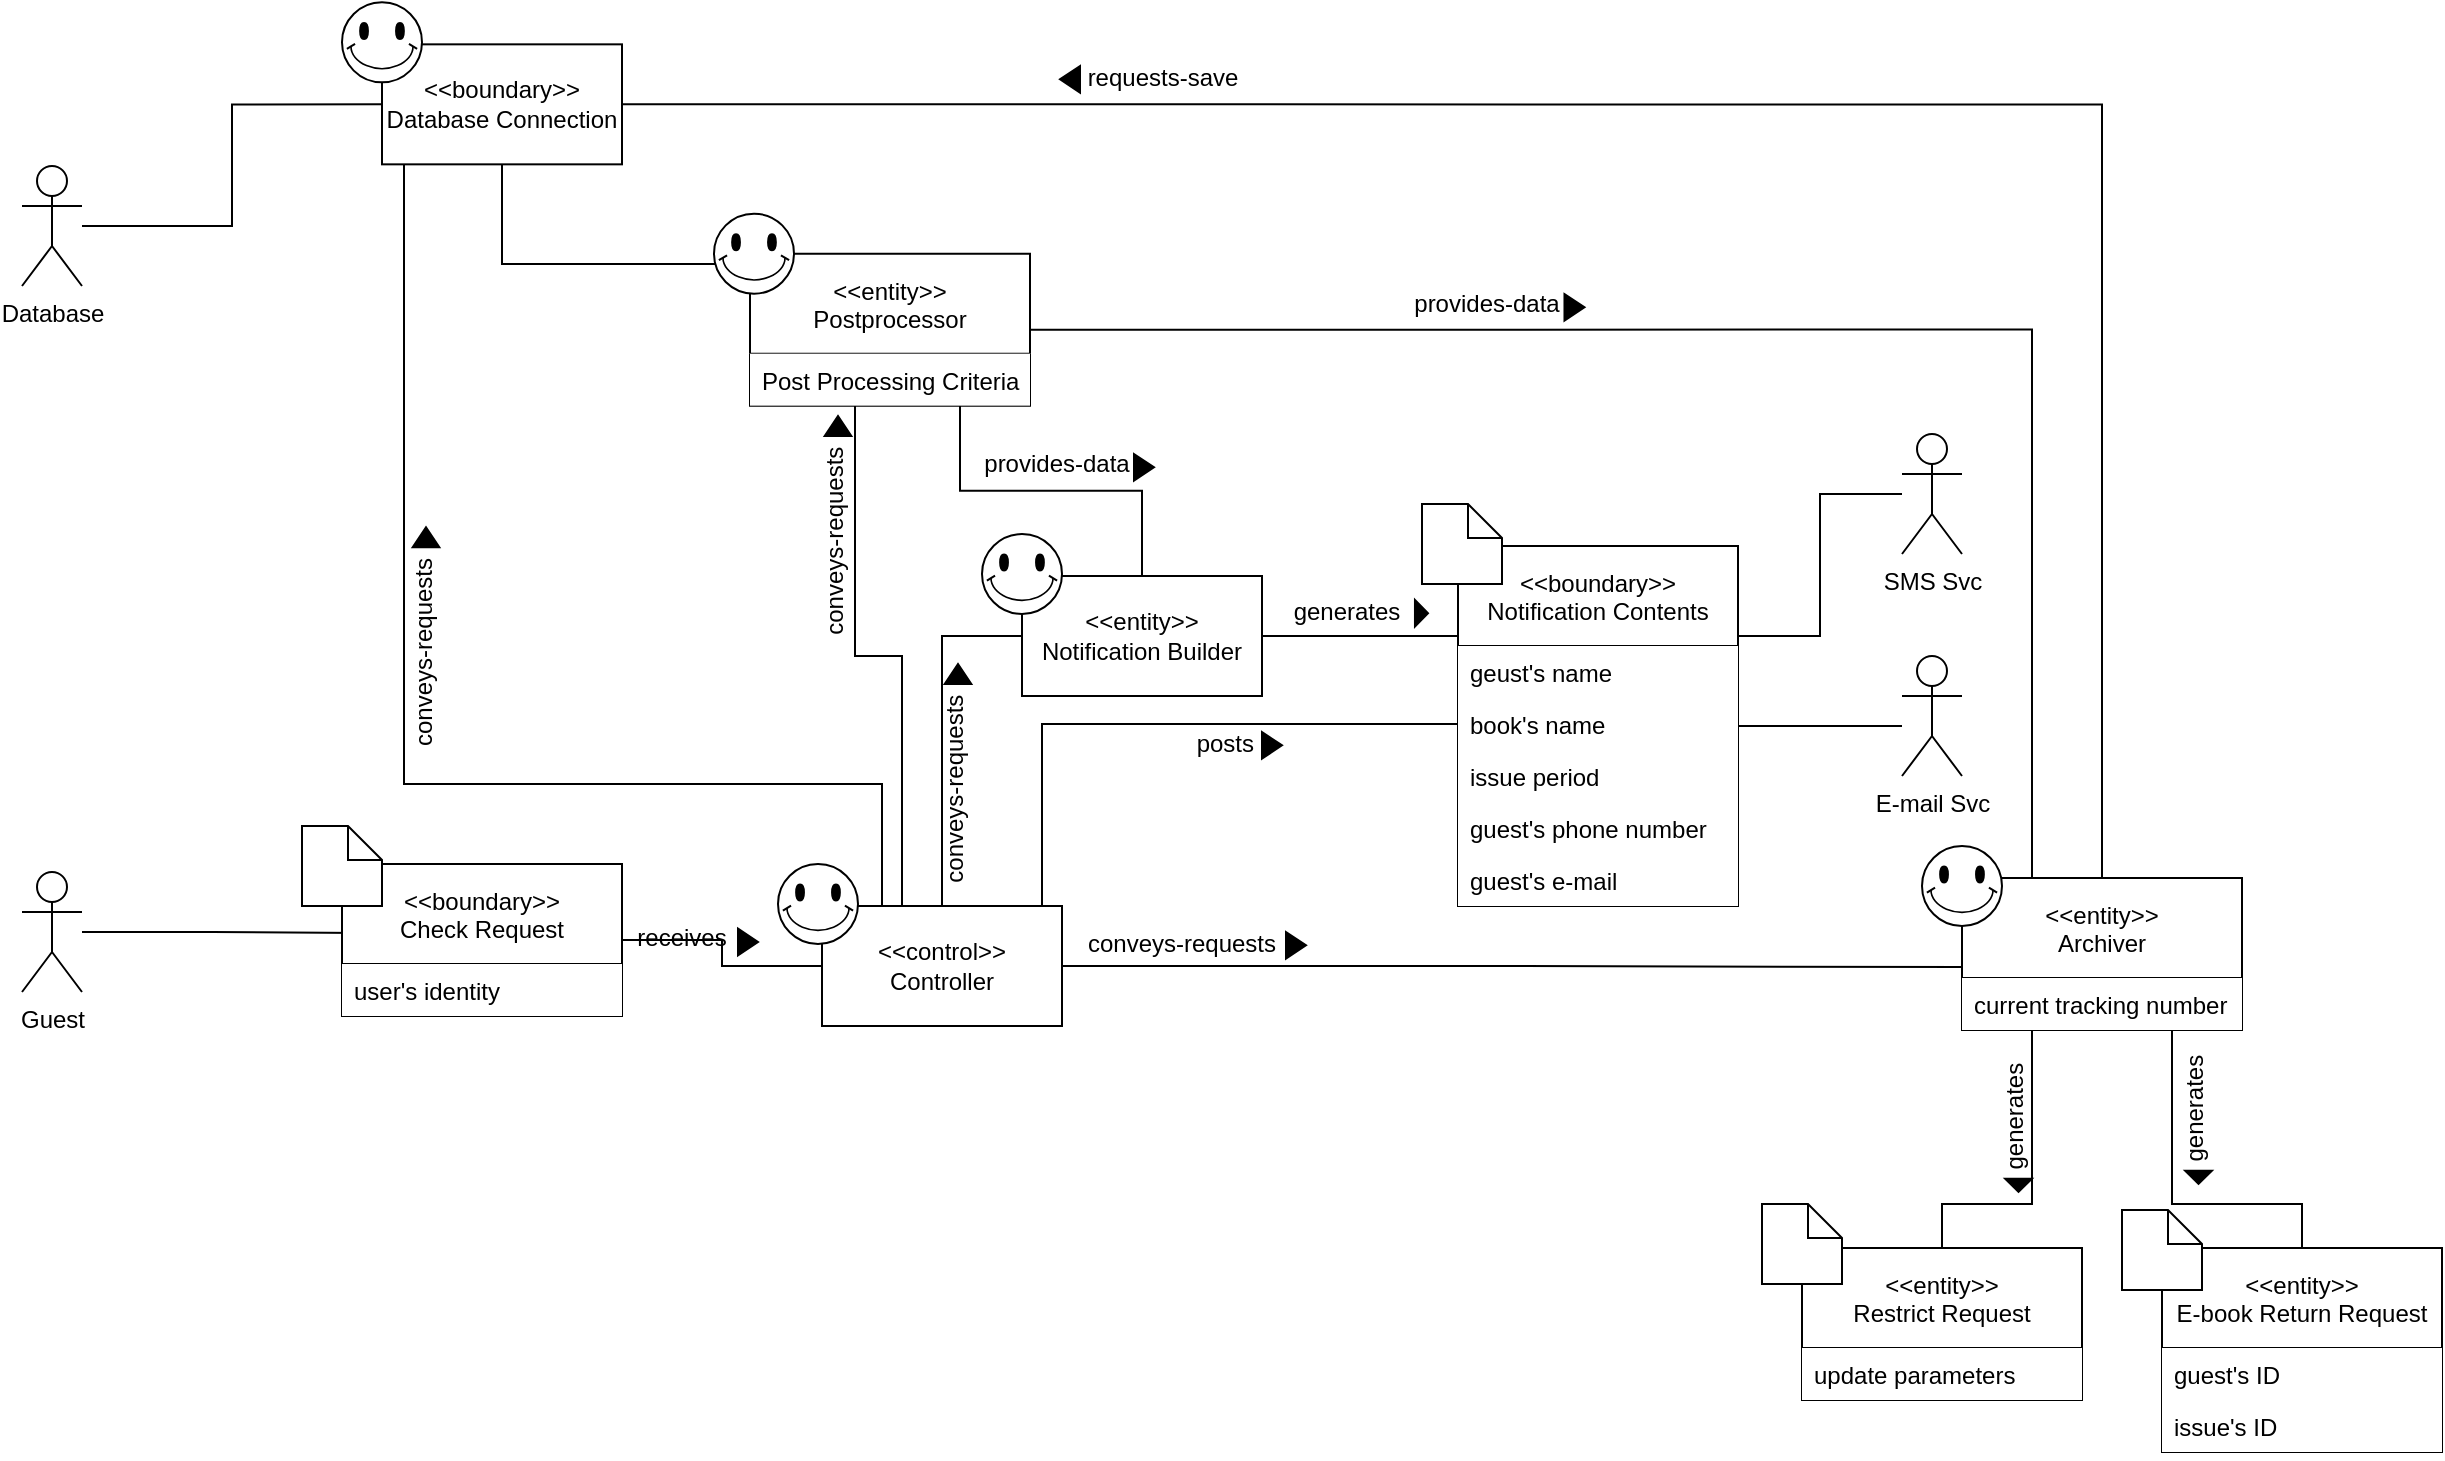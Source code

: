 <mxfile version="14.6.6" type="github">
  <diagram id="Sv70wMs5H2Pimi9rrGB1" name="Page-1">
    <mxGraphModel dx="2036" dy="2421" grid="1" gridSize="10" guides="1" tooltips="1" connect="1" arrows="1" fold="1" page="1" pageScale="1" pageWidth="827" pageHeight="1169" math="0" shadow="0">
      <root>
        <mxCell id="0" />
        <mxCell id="1" parent="0" />
        <mxCell id="KHrVx482zbJUYyYbqTH--3" style="edgeStyle=orthogonalEdgeStyle;rounded=0;orthogonalLoop=1;jettySize=auto;html=1;endArrow=none;endFill=0;entryX=0.004;entryY=0.586;entryDx=0;entryDy=0;entryPerimeter=0;" parent="1" source="KHrVx482zbJUYyYbqTH--4" target="KHrVx482zbJUYyYbqTH--55" edge="1">
          <mxGeometry relative="1" as="geometry">
            <mxPoint x="850" y="321" as="targetPoint" />
          </mxGeometry>
        </mxCell>
        <mxCell id="KHrVx482zbJUYyYbqTH--99" style="edgeStyle=orthogonalEdgeStyle;rounded=0;orthogonalLoop=1;jettySize=auto;html=1;entryX=0.59;entryY=0.997;entryDx=0;entryDy=0;entryPerimeter=0;endArrow=none;endFill=0;" parent="1" source="KHrVx482zbJUYyYbqTH--4" target="KHrVx482zbJUYyYbqTH--9" edge="1">
          <mxGeometry relative="1" as="geometry">
            <Array as="points">
              <mxPoint x="600" y="230" />
              <mxPoint x="361" y="230" />
              <mxPoint x="361" y="-80" />
            </Array>
          </mxGeometry>
        </mxCell>
        <mxCell id="KHrVx482zbJUYyYbqTH--100" style="edgeStyle=orthogonalEdgeStyle;rounded=0;orthogonalLoop=1;jettySize=auto;html=1;entryX=0.375;entryY=1.006;entryDx=0;entryDy=0;entryPerimeter=0;endArrow=none;endFill=0;" parent="1" source="KHrVx482zbJUYyYbqTH--4" target="KHrVx482zbJUYyYbqTH--83" edge="1">
          <mxGeometry relative="1" as="geometry">
            <Array as="points">
              <mxPoint x="610" y="166" />
              <mxPoint x="587" y="166" />
            </Array>
          </mxGeometry>
        </mxCell>
        <mxCell id="KHrVx482zbJUYyYbqTH--122" style="edgeStyle=orthogonalEdgeStyle;rounded=0;jumpStyle=none;orthogonalLoop=1;jettySize=auto;html=1;exitX=0.75;exitY=0;exitDx=0;exitDy=0;entryX=0;entryY=0.5;entryDx=0;entryDy=0;endArrow=none;endFill=0;strokeColor=#000000;" parent="1" source="KHrVx482zbJUYyYbqTH--4" target="KHrVx482zbJUYyYbqTH--78" edge="1">
          <mxGeometry relative="1" as="geometry">
            <Array as="points">
              <mxPoint x="680" y="291" />
              <mxPoint x="680" y="200" />
            </Array>
          </mxGeometry>
        </mxCell>
        <mxCell id="KHrVx482zbJUYyYbqTH--146" style="edgeStyle=orthogonalEdgeStyle;rounded=0;jumpStyle=none;orthogonalLoop=1;jettySize=auto;html=1;exitX=0.5;exitY=0;exitDx=0;exitDy=0;entryX=0;entryY=0.75;entryDx=0;entryDy=0;endArrow=none;endFill=0;strokeColor=#000000;" parent="1" source="KHrVx482zbJUYyYbqTH--4" target="KHrVx482zbJUYyYbqTH--105" edge="1">
          <mxGeometry relative="1" as="geometry">
            <Array as="points">
              <mxPoint x="630" y="156" />
              <mxPoint x="670" y="156" />
            </Array>
          </mxGeometry>
        </mxCell>
        <mxCell id="KHrVx482zbJUYyYbqTH--4" value="&amp;lt;&amp;lt;control&amp;gt;&amp;gt;&lt;br&gt;Controller" style="rounded=0;whiteSpace=wrap;html=1;" parent="1" vertex="1">
          <mxGeometry x="570" y="291" width="120" height="60" as="geometry" />
        </mxCell>
        <mxCell id="KHrVx482zbJUYyYbqTH--102" style="edgeStyle=orthogonalEdgeStyle;rounded=0;orthogonalLoop=1;jettySize=auto;html=1;exitX=1;exitY=0.5;exitDx=0;exitDy=0;entryX=0.5;entryY=0;entryDx=0;entryDy=0;endArrow=none;endFill=0;jumpStyle=none;" parent="1" source="KHrVx482zbJUYyYbqTH--9" target="KHrVx482zbJUYyYbqTH--55" edge="1">
          <mxGeometry relative="1" as="geometry" />
        </mxCell>
        <mxCell id="KHrVx482zbJUYyYbqTH--111" style="edgeStyle=orthogonalEdgeStyle;rounded=0;jumpStyle=none;orthogonalLoop=1;jettySize=auto;html=1;endArrow=none;endFill=0;strokeColor=#000000;" parent="1" source="KHrVx482zbJUYyYbqTH--9" target="KHrVx482zbJUYyYbqTH--82" edge="1">
          <mxGeometry relative="1" as="geometry">
            <Array as="points">
              <mxPoint x="548" y="-30" />
            </Array>
          </mxGeometry>
        </mxCell>
        <mxCell id="KHrVx482zbJUYyYbqTH--9" value="&amp;lt;&amp;lt;boundary&amp;gt;&amp;gt;&lt;br&gt;Database Connection" style="rounded=0;whiteSpace=wrap;html=1;" parent="1" vertex="1">
          <mxGeometry x="350" y="-139.83" width="120" height="60" as="geometry" />
        </mxCell>
        <mxCell id="KHrVx482zbJUYyYbqTH--97" style="edgeStyle=orthogonalEdgeStyle;rounded=0;orthogonalLoop=1;jettySize=auto;html=1;entryX=0;entryY=0.5;entryDx=0;entryDy=0;endArrow=none;endFill=0;" parent="1" source="KHrVx482zbJUYyYbqTH--11" target="KHrVx482zbJUYyYbqTH--9" edge="1">
          <mxGeometry relative="1" as="geometry" />
        </mxCell>
        <mxCell id="KHrVx482zbJUYyYbqTH--11" value="Database" style="shape=umlActor;verticalLabelPosition=bottom;verticalAlign=top;html=1;outlineConnect=0;" parent="1" vertex="1">
          <mxGeometry x="170" y="-79" width="30" height="60" as="geometry" />
        </mxCell>
        <mxCell id="KHrVx482zbJUYyYbqTH--89" style="edgeStyle=orthogonalEdgeStyle;rounded=0;orthogonalLoop=1;jettySize=auto;html=1;entryX=0.072;entryY=0.454;entryDx=0;entryDy=0;entryPerimeter=0;endArrow=none;endFill=0;" parent="1" source="KHrVx482zbJUYyYbqTH--14" target="KHrVx482zbJUYyYbqTH--16" edge="1">
          <mxGeometry relative="1" as="geometry" />
        </mxCell>
        <mxCell id="KHrVx482zbJUYyYbqTH--14" value="Guest" style="shape=umlActor;verticalLabelPosition=bottom;verticalAlign=top;html=1;outlineConnect=0;" parent="1" vertex="1">
          <mxGeometry x="170" y="274" width="30" height="60" as="geometry" />
        </mxCell>
        <mxCell id="KHrVx482zbJUYyYbqTH--15" style="edgeStyle=orthogonalEdgeStyle;rounded=0;orthogonalLoop=1;jettySize=auto;html=1;exitX=1;exitY=0.5;exitDx=0;exitDy=0;entryX=0;entryY=0.5;entryDx=0;entryDy=0;endArrow=none;endFill=0;" parent="1" source="KHrVx482zbJUYyYbqTH--16" target="KHrVx482zbJUYyYbqTH--4" edge="1">
          <mxGeometry relative="1" as="geometry" />
        </mxCell>
        <mxCell id="KHrVx482zbJUYyYbqTH--16" value="&lt;&lt;boundary&gt;&gt;&#xa;Check Request" style="swimlane;fontStyle=0;childLayout=stackLayout;horizontal=1;startSize=50;horizontalStack=0;resizeParent=1;resizeParentMax=0;resizeLast=0;collapsible=1;marginBottom=0;" parent="1" vertex="1">
          <mxGeometry x="330" y="270" width="140" height="76" as="geometry">
            <mxRectangle x="330" y="270" width="120" height="50" as="alternateBounds" />
          </mxGeometry>
        </mxCell>
        <mxCell id="KHrVx482zbJUYyYbqTH--17" value="user&#39;s identity" style="text;align=left;verticalAlign=top;spacingLeft=4;spacingRight=4;overflow=hidden;rotatable=0;points=[[0,0.5],[1,0.5]];portConstraint=eastwest;fillColor=#ffffff;" parent="KHrVx482zbJUYyYbqTH--16" vertex="1">
          <mxGeometry y="50" width="140" height="26" as="geometry" />
        </mxCell>
        <mxCell id="KHrVx482zbJUYyYbqTH--22" value="" style="verticalLabelPosition=bottom;verticalAlign=top;html=1;shape=mxgraph.basic.smiley" parent="1" vertex="1">
          <mxGeometry x="548" y="270" width="40" height="40" as="geometry" />
        </mxCell>
        <mxCell id="KHrVx482zbJUYyYbqTH--23" value="" style="verticalLabelPosition=bottom;verticalAlign=top;html=1;shape=mxgraph.basic.smiley" parent="1" vertex="1">
          <mxGeometry x="330" y="-160.83" width="40" height="40" as="geometry" />
        </mxCell>
        <mxCell id="KHrVx482zbJUYyYbqTH--24" value="" style="shape=note2;boundedLbl=1;whiteSpace=wrap;html=1;size=17;verticalAlign=top;align=center;fillColor=#ffffff;" parent="1" vertex="1">
          <mxGeometry x="310" y="251" width="40" height="40" as="geometry" />
        </mxCell>
        <mxCell id="KHrVx482zbJUYyYbqTH--39" value="" style="group;rotation=-180;" parent="1" vertex="1" connectable="0">
          <mxGeometry x="670" y="-130" width="112" height="20" as="geometry" />
        </mxCell>
        <mxCell id="KHrVx482zbJUYyYbqTH--40" value="requests-save" style="text;html=1;strokeColor=none;fillColor=none;align=center;verticalAlign=middle;whiteSpace=wrap;rounded=0;rotation=-360;" parent="KHrVx482zbJUYyYbqTH--39" vertex="1">
          <mxGeometry x="29" y="-3" width="83" height="20" as="geometry" />
        </mxCell>
        <mxCell id="KHrVx482zbJUYyYbqTH--41" value="" style="triangle;whiteSpace=wrap;html=1;fillColor=#000000;rotation=-180;" parent="KHrVx482zbJUYyYbqTH--39" vertex="1">
          <mxGeometry x="19" y="1" width="10" height="13.33" as="geometry" />
        </mxCell>
        <mxCell id="KHrVx482zbJUYyYbqTH--42" value="&lt;&lt;entity&gt;&gt;&#xa;E-book Return Request" style="swimlane;fontStyle=0;childLayout=stackLayout;horizontal=1;startSize=50;horizontalStack=0;resizeParent=1;resizeParentMax=0;resizeLast=0;collapsible=1;marginBottom=0;" parent="1" vertex="1">
          <mxGeometry x="1240" y="462" width="140" height="102" as="geometry">
            <mxRectangle x="330" y="270" width="120" height="50" as="alternateBounds" />
          </mxGeometry>
        </mxCell>
        <mxCell id="KHrVx482zbJUYyYbqTH--43" value="guest&#39;s ID" style="text;align=left;verticalAlign=top;spacingLeft=4;spacingRight=4;overflow=hidden;rotatable=0;points=[[0,0.5],[1,0.5]];portConstraint=eastwest;fillColor=#ffffff;" parent="KHrVx482zbJUYyYbqTH--42" vertex="1">
          <mxGeometry y="50" width="140" height="26" as="geometry" />
        </mxCell>
        <mxCell id="KHrVx482zbJUYyYbqTH--75" value="issue&#39;s ID" style="text;align=left;verticalAlign=top;spacingLeft=4;spacingRight=4;overflow=hidden;rotatable=0;points=[[0,0.5],[1,0.5]];portConstraint=eastwest;fillColor=#ffffff;" parent="KHrVx482zbJUYyYbqTH--42" vertex="1">
          <mxGeometry y="76" width="140" height="26" as="geometry" />
        </mxCell>
        <mxCell id="KHrVx482zbJUYyYbqTH--47" value="" style="shape=note2;boundedLbl=1;whiteSpace=wrap;html=1;size=17;verticalAlign=top;align=center;fillColor=#ffffff;" parent="1" vertex="1">
          <mxGeometry x="1220" y="443" width="40" height="40" as="geometry" />
        </mxCell>
        <mxCell id="KHrVx482zbJUYyYbqTH--48" value="" style="group;rotation=0;" parent="1" vertex="1" connectable="0">
          <mxGeometry x="700" y="300" width="112" height="20" as="geometry" />
        </mxCell>
        <mxCell id="KHrVx482zbJUYyYbqTH--49" value="conveys-requests" style="text;html=1;strokeColor=none;fillColor=none;align=center;verticalAlign=middle;whiteSpace=wrap;rounded=0;rotation=0;" parent="KHrVx482zbJUYyYbqTH--48" vertex="1">
          <mxGeometry width="100" height="20" as="geometry" />
        </mxCell>
        <mxCell id="KHrVx482zbJUYyYbqTH--50" value="" style="triangle;whiteSpace=wrap;html=1;fillColor=#000000;rotation=0;" parent="KHrVx482zbJUYyYbqTH--48" vertex="1">
          <mxGeometry x="102" y="4" width="10" height="13.33" as="geometry" />
        </mxCell>
        <mxCell id="KHrVx482zbJUYyYbqTH--51" value="" style="group" parent="1" vertex="1" connectable="0">
          <mxGeometry x="480" y="296.66" width="58" height="20" as="geometry" />
        </mxCell>
        <mxCell id="KHrVx482zbJUYyYbqTH--52" value="receives" style="text;html=1;strokeColor=none;fillColor=none;align=center;verticalAlign=middle;whiteSpace=wrap;rounded=0;" parent="KHrVx482zbJUYyYbqTH--51" vertex="1">
          <mxGeometry width="40" height="20" as="geometry" />
        </mxCell>
        <mxCell id="KHrVx482zbJUYyYbqTH--53" value="" style="triangle;whiteSpace=wrap;html=1;fillColor=#000000;" parent="KHrVx482zbJUYyYbqTH--51" vertex="1">
          <mxGeometry x="48" y="5.67" width="10" height="13.33" as="geometry" />
        </mxCell>
        <mxCell id="KHrVx482zbJUYyYbqTH--112" style="edgeStyle=orthogonalEdgeStyle;rounded=0;jumpStyle=none;orthogonalLoop=1;jettySize=auto;html=1;exitX=0.75;exitY=1;exitDx=0;exitDy=0;endArrow=none;endFill=0;strokeColor=#000000;" parent="1" source="KHrVx482zbJUYyYbqTH--55" target="KHrVx482zbJUYyYbqTH--42" edge="1">
          <mxGeometry relative="1" as="geometry">
            <Array as="points">
              <mxPoint x="1245" y="440" />
              <mxPoint x="1310" y="440" />
            </Array>
          </mxGeometry>
        </mxCell>
        <mxCell id="KHrVx482zbJUYyYbqTH--113" style="edgeStyle=orthogonalEdgeStyle;rounded=0;jumpStyle=none;orthogonalLoop=1;jettySize=auto;html=1;exitX=0.25;exitY=1;exitDx=0;exitDy=0;entryX=0.5;entryY=0;entryDx=0;entryDy=0;endArrow=none;endFill=0;strokeColor=#000000;" parent="1" source="KHrVx482zbJUYyYbqTH--55" target="KHrVx482zbJUYyYbqTH--64" edge="1">
          <mxGeometry relative="1" as="geometry">
            <Array as="points">
              <mxPoint x="1175" y="440" />
              <mxPoint x="1130" y="440" />
            </Array>
          </mxGeometry>
        </mxCell>
        <mxCell id="KHrVx482zbJUYyYbqTH--55" value="&lt;&lt;entity&gt;&gt;&#xa;Archiver" style="swimlane;fontStyle=0;childLayout=stackLayout;horizontal=1;startSize=50;horizontalStack=0;resizeParent=1;resizeParentMax=0;resizeLast=0;collapsible=1;marginBottom=0;" parent="1" vertex="1">
          <mxGeometry x="1140" y="277" width="140" height="76" as="geometry" />
        </mxCell>
        <mxCell id="KHrVx482zbJUYyYbqTH--56" value="current tracking number" style="text;align=left;verticalAlign=top;spacingLeft=4;spacingRight=4;overflow=hidden;rotatable=0;points=[[0,0.5],[1,0.5]];portConstraint=eastwest;fillColor=#ffffff;" parent="KHrVx482zbJUYyYbqTH--55" vertex="1">
          <mxGeometry y="50" width="140" height="26" as="geometry" />
        </mxCell>
        <mxCell id="KHrVx482zbJUYyYbqTH--57" value="" style="verticalLabelPosition=bottom;verticalAlign=top;html=1;shape=mxgraph.basic.smiley" parent="1" vertex="1">
          <mxGeometry x="1120" y="261" width="40" height="40" as="geometry" />
        </mxCell>
        <mxCell id="KHrVx482zbJUYyYbqTH--64" value="&lt;&lt;entity&gt;&gt;&#xa;Restrict Request" style="swimlane;fontStyle=0;childLayout=stackLayout;horizontal=1;startSize=50;horizontalStack=0;resizeParent=1;resizeParentMax=0;resizeLast=0;collapsible=1;marginBottom=0;" parent="1" vertex="1">
          <mxGeometry x="1060" y="462" width="140" height="76" as="geometry">
            <mxRectangle x="330" y="270" width="120" height="50" as="alternateBounds" />
          </mxGeometry>
        </mxCell>
        <mxCell id="KHrVx482zbJUYyYbqTH--65" value="update parameters" style="text;align=left;verticalAlign=top;spacingLeft=4;spacingRight=4;overflow=hidden;rotatable=0;points=[[0,0.5],[1,0.5]];portConstraint=eastwest;fillColor=#ffffff;" parent="KHrVx482zbJUYyYbqTH--64" vertex="1">
          <mxGeometry y="50" width="140" height="26" as="geometry" />
        </mxCell>
        <mxCell id="KHrVx482zbJUYyYbqTH--69" value="" style="shape=note2;boundedLbl=1;whiteSpace=wrap;html=1;size=17;verticalAlign=top;align=center;fillColor=#ffffff;" parent="1" vertex="1">
          <mxGeometry x="1040" y="440" width="40" height="40" as="geometry" />
        </mxCell>
        <mxCell id="KHrVx482zbJUYyYbqTH--71" value="" style="group;rotation=90;" parent="1" vertex="1" connectable="0">
          <mxGeometry x="1130" y="390" width="73" height="20" as="geometry" />
        </mxCell>
        <mxCell id="KHrVx482zbJUYyYbqTH--72" value="generates" style="text;html=1;strokeColor=none;fillColor=none;align=center;verticalAlign=middle;whiteSpace=wrap;rounded=0;rotation=-90;" parent="KHrVx482zbJUYyYbqTH--71" vertex="1">
          <mxGeometry x="4" y="-4" width="65.179" height="20" as="geometry" />
        </mxCell>
        <mxCell id="KHrVx482zbJUYyYbqTH--73" value="" style="triangle;whiteSpace=wrap;html=1;fillColor=#000000;rotation=90;" parent="KHrVx482zbJUYyYbqTH--71" vertex="1">
          <mxGeometry x="35" y="34" width="6.518" height="13.33" as="geometry" />
        </mxCell>
        <mxCell id="KHrVx482zbJUYyYbqTH--109" value="" style="edgeStyle=orthogonalEdgeStyle;rounded=0;jumpStyle=none;orthogonalLoop=1;jettySize=auto;html=1;endArrow=none;endFill=0;strokeColor=#000000;" parent="1" source="KHrVx482zbJUYyYbqTH--76" target="KHrVx482zbJUYyYbqTH--92" edge="1">
          <mxGeometry relative="1" as="geometry">
            <Array as="points">
              <mxPoint x="1080" y="201" />
              <mxPoint x="1080" y="201" />
            </Array>
          </mxGeometry>
        </mxCell>
        <mxCell id="KHrVx482zbJUYyYbqTH--124" style="edgeStyle=orthogonalEdgeStyle;rounded=0;jumpStyle=none;orthogonalLoop=1;jettySize=auto;html=1;exitX=1;exitY=0.25;exitDx=0;exitDy=0;endArrow=none;endFill=0;strokeColor=#000000;" parent="1" source="KHrVx482zbJUYyYbqTH--76" target="KHrVx482zbJUYyYbqTH--93" edge="1">
          <mxGeometry relative="1" as="geometry" />
        </mxCell>
        <mxCell id="KHrVx482zbJUYyYbqTH--76" value="&lt;&lt;boundary&gt;&gt;&#xa;Notification Contents" style="swimlane;fontStyle=0;childLayout=stackLayout;horizontal=1;startSize=50;horizontalStack=0;resizeParent=1;resizeParentMax=0;resizeLast=0;collapsible=1;marginBottom=0;" parent="1" vertex="1">
          <mxGeometry x="888" y="111" width="140" height="180" as="geometry">
            <mxRectangle x="330" y="270" width="120" height="50" as="alternateBounds" />
          </mxGeometry>
        </mxCell>
        <mxCell id="KHrVx482zbJUYyYbqTH--77" value="geust&#39;s name" style="text;align=left;verticalAlign=top;spacingLeft=4;spacingRight=4;overflow=hidden;rotatable=0;points=[[0,0.5],[1,0.5]];portConstraint=eastwest;fillColor=#ffffff;" parent="KHrVx482zbJUYyYbqTH--76" vertex="1">
          <mxGeometry y="50" width="140" height="26" as="geometry" />
        </mxCell>
        <mxCell id="KHrVx482zbJUYyYbqTH--78" value="book&#39;s name" style="text;align=left;verticalAlign=top;spacingLeft=4;spacingRight=4;overflow=hidden;rotatable=0;points=[[0,0.5],[1,0.5]];portConstraint=eastwest;fillColor=#ffffff;" parent="KHrVx482zbJUYyYbqTH--76" vertex="1">
          <mxGeometry y="76" width="140" height="26" as="geometry" />
        </mxCell>
        <mxCell id="KHrVx482zbJUYyYbqTH--79" value="issue period" style="text;align=left;verticalAlign=top;spacingLeft=4;spacingRight=4;overflow=hidden;rotatable=0;points=[[0,0.5],[1,0.5]];portConstraint=eastwest;fillColor=#ffffff;" parent="KHrVx482zbJUYyYbqTH--76" vertex="1">
          <mxGeometry y="102" width="140" height="26" as="geometry" />
        </mxCell>
        <mxCell id="KHrVx482zbJUYyYbqTH--80" value="guest&#39;s phone number" style="text;align=left;verticalAlign=top;spacingLeft=4;spacingRight=4;overflow=hidden;rotatable=0;points=[[0,0.5],[1,0.5]];portConstraint=eastwest;fillColor=#ffffff;" parent="KHrVx482zbJUYyYbqTH--76" vertex="1">
          <mxGeometry y="128" width="140" height="26" as="geometry" />
        </mxCell>
        <mxCell id="KHrVx482zbJUYyYbqTH--81" value="guest&#39;s e-mail" style="text;align=left;verticalAlign=top;spacingLeft=4;spacingRight=4;overflow=hidden;rotatable=0;points=[[0,0.5],[1,0.5]];portConstraint=eastwest;fillColor=#ffffff;" parent="KHrVx482zbJUYyYbqTH--76" vertex="1">
          <mxGeometry y="154" width="140" height="26" as="geometry" />
        </mxCell>
        <mxCell id="KHrVx482zbJUYyYbqTH--101" style="edgeStyle=orthogonalEdgeStyle;rounded=0;orthogonalLoop=1;jettySize=auto;html=1;exitX=1;exitY=0.5;exitDx=0;exitDy=0;entryX=0.25;entryY=0;entryDx=0;entryDy=0;endArrow=none;endFill=0;" parent="1" source="KHrVx482zbJUYyYbqTH--82" target="KHrVx482zbJUYyYbqTH--55" edge="1">
          <mxGeometry relative="1" as="geometry" />
        </mxCell>
        <mxCell id="KHrVx482zbJUYyYbqTH--117" style="edgeStyle=orthogonalEdgeStyle;rounded=0;jumpStyle=none;orthogonalLoop=1;jettySize=auto;html=1;exitX=0.75;exitY=1;exitDx=0;exitDy=0;entryX=0.5;entryY=0;entryDx=0;entryDy=0;endArrow=none;endFill=0;strokeColor=#000000;" parent="1" source="KHrVx482zbJUYyYbqTH--82" target="KHrVx482zbJUYyYbqTH--105" edge="1">
          <mxGeometry relative="1" as="geometry" />
        </mxCell>
        <mxCell id="KHrVx482zbJUYyYbqTH--82" value="&lt;&lt;entity&gt;&gt;&#xa;Postprocessor" style="swimlane;fontStyle=0;childLayout=stackLayout;horizontal=1;startSize=50;horizontalStack=0;resizeParent=1;resizeParentMax=0;resizeLast=0;collapsible=1;marginBottom=0;" parent="1" vertex="1">
          <mxGeometry x="534" y="-35.17" width="140" height="76" as="geometry" />
        </mxCell>
        <mxCell id="KHrVx482zbJUYyYbqTH--83" value="Post Processing Criteria" style="text;align=left;verticalAlign=top;spacingLeft=4;spacingRight=4;overflow=hidden;rotatable=0;points=[[0,0.5],[1,0.5]];portConstraint=eastwest;fillColor=#ffffff;" parent="KHrVx482zbJUYyYbqTH--82" vertex="1">
          <mxGeometry y="50" width="140" height="26" as="geometry" />
        </mxCell>
        <mxCell id="KHrVx482zbJUYyYbqTH--84" value="" style="verticalLabelPosition=bottom;verticalAlign=top;html=1;shape=mxgraph.basic.smiley" parent="1" vertex="1">
          <mxGeometry x="516" y="-55.17" width="40" height="40" as="geometry" />
        </mxCell>
        <mxCell id="KHrVx482zbJUYyYbqTH--92" value="E-mail Svc" style="shape=umlActor;verticalLabelPosition=bottom;verticalAlign=top;html=1;outlineConnect=0;" parent="1" vertex="1">
          <mxGeometry x="1110" y="166" width="30" height="60" as="geometry" />
        </mxCell>
        <mxCell id="KHrVx482zbJUYyYbqTH--93" value="SMS Svc" style="shape=umlActor;verticalLabelPosition=bottom;verticalAlign=top;html=1;outlineConnect=0;" parent="1" vertex="1">
          <mxGeometry x="1110" y="55" width="30" height="60" as="geometry" />
        </mxCell>
        <mxCell id="KHrVx482zbJUYyYbqTH--98" value="" style="group" parent="1" vertex="1" connectable="0">
          <mxGeometry x="364" y="101.665" width="20" height="124.335" as="geometry" />
        </mxCell>
        <mxCell id="KHrVx482zbJUYyYbqTH--35" value="" style="group;rotation=90;" parent="KHrVx482zbJUYyYbqTH--98" vertex="1" connectable="0">
          <mxGeometry x="-46" y="58.335" width="112" height="20" as="geometry" />
        </mxCell>
        <mxCell id="KHrVx482zbJUYyYbqTH--36" value="conveys-requests" style="text;html=1;strokeColor=none;fillColor=none;align=center;verticalAlign=middle;whiteSpace=wrap;rounded=0;rotation=-90;" parent="KHrVx482zbJUYyYbqTH--35" vertex="1">
          <mxGeometry x="3" y="-6" width="100" height="20" as="geometry" />
        </mxCell>
        <mxCell id="KHrVx482zbJUYyYbqTH--37" value="" style="triangle;whiteSpace=wrap;html=1;fillColor=#000000;rotation=-90;" parent="KHrVx482zbJUYyYbqTH--98" vertex="1">
          <mxGeometry x="3" y="-1.665" width="10" height="13.33" as="geometry" />
        </mxCell>
        <mxCell id="KHrVx482zbJUYyYbqTH--121" style="edgeStyle=orthogonalEdgeStyle;rounded=0;jumpStyle=none;orthogonalLoop=1;jettySize=auto;html=1;endArrow=none;endFill=0;strokeColor=#000000;entryX=0;entryY=0.25;entryDx=0;entryDy=0;" parent="1" source="KHrVx482zbJUYyYbqTH--105" target="KHrVx482zbJUYyYbqTH--76" edge="1">
          <mxGeometry relative="1" as="geometry" />
        </mxCell>
        <mxCell id="KHrVx482zbJUYyYbqTH--105" value="&amp;lt;&amp;lt;entity&amp;gt;&amp;gt;&lt;br&gt;Notification Builder" style="rounded=0;whiteSpace=wrap;html=1;" parent="1" vertex="1">
          <mxGeometry x="670" y="126" width="120" height="60" as="geometry" />
        </mxCell>
        <mxCell id="KHrVx482zbJUYyYbqTH--114" value="" style="group;rotation=90;" parent="1" vertex="1" connectable="0">
          <mxGeometry x="1220" y="386" width="73" height="20" as="geometry" />
        </mxCell>
        <mxCell id="KHrVx482zbJUYyYbqTH--115" value="generates" style="text;html=1;strokeColor=none;fillColor=none;align=center;verticalAlign=middle;whiteSpace=wrap;rounded=0;rotation=-90;" parent="KHrVx482zbJUYyYbqTH--114" vertex="1">
          <mxGeometry x="4" y="-4" width="65.179" height="20" as="geometry" />
        </mxCell>
        <mxCell id="KHrVx482zbJUYyYbqTH--116" value="" style="triangle;whiteSpace=wrap;html=1;fillColor=#000000;rotation=90;" parent="KHrVx482zbJUYyYbqTH--114" vertex="1">
          <mxGeometry x="35" y="34" width="6.518" height="13.33" as="geometry" />
        </mxCell>
        <mxCell id="KHrVx482zbJUYyYbqTH--118" value="" style="verticalLabelPosition=bottom;verticalAlign=top;html=1;shape=mxgraph.basic.smiley" parent="1" vertex="1">
          <mxGeometry x="650" y="105" width="40" height="40" as="geometry" />
        </mxCell>
        <mxCell id="KHrVx482zbJUYyYbqTH--119" value="" style="shape=note2;boundedLbl=1;whiteSpace=wrap;html=1;size=17;verticalAlign=top;align=center;fillColor=#ffffff;" parent="1" vertex="1">
          <mxGeometry x="870" y="90" width="40" height="40" as="geometry" />
        </mxCell>
        <mxCell id="KHrVx482zbJUYyYbqTH--126" value="" style="group" parent="1" vertex="1" connectable="0">
          <mxGeometry x="570" y="46.005" width="20" height="124.335" as="geometry" />
        </mxCell>
        <mxCell id="KHrVx482zbJUYyYbqTH--127" value="" style="group;rotation=90;" parent="KHrVx482zbJUYyYbqTH--126" vertex="1" connectable="0">
          <mxGeometry x="-46" y="58.335" width="112" height="20" as="geometry" />
        </mxCell>
        <mxCell id="KHrVx482zbJUYyYbqTH--128" value="conveys-requests" style="text;html=1;strokeColor=none;fillColor=none;align=center;verticalAlign=middle;whiteSpace=wrap;rounded=0;rotation=-90;" parent="KHrVx482zbJUYyYbqTH--127" vertex="1">
          <mxGeometry x="3" y="-6" width="100" height="20" as="geometry" />
        </mxCell>
        <mxCell id="KHrVx482zbJUYyYbqTH--129" value="" style="triangle;whiteSpace=wrap;html=1;fillColor=#000000;rotation=-90;" parent="KHrVx482zbJUYyYbqTH--126" vertex="1">
          <mxGeometry x="3" y="-1.665" width="10" height="13.33" as="geometry" />
        </mxCell>
        <mxCell id="KHrVx482zbJUYyYbqTH--131" value="" style="group;rotation=0;" parent="1" vertex="1" connectable="0">
          <mxGeometry x="688" y="200" width="112" height="20" as="geometry" />
        </mxCell>
        <mxCell id="KHrVx482zbJUYyYbqTH--132" value="posts" style="text;html=1;strokeColor=none;fillColor=none;align=right;verticalAlign=middle;whiteSpace=wrap;rounded=0;rotation=0;" parent="KHrVx482zbJUYyYbqTH--131" vertex="1">
          <mxGeometry width="100" height="20" as="geometry" />
        </mxCell>
        <mxCell id="KHrVx482zbJUYyYbqTH--133" value="" style="triangle;whiteSpace=wrap;html=1;fillColor=#000000;rotation=0;" parent="KHrVx482zbJUYyYbqTH--131" vertex="1">
          <mxGeometry x="102" y="4" width="10" height="13.33" as="geometry" />
        </mxCell>
        <mxCell id="KHrVx482zbJUYyYbqTH--139" value="" style="group" parent="1" vertex="1" connectable="0">
          <mxGeometry x="644.762" y="60" width="91.238" height="20" as="geometry" />
        </mxCell>
        <mxCell id="KHrVx482zbJUYyYbqTH--135" value="provides-data" style="text;html=1;strokeColor=none;fillColor=none;align=center;verticalAlign=middle;whiteSpace=wrap;rounded=0;" parent="KHrVx482zbJUYyYbqTH--139" vertex="1">
          <mxGeometry width="85.238" height="20" as="geometry" />
        </mxCell>
        <mxCell id="KHrVx482zbJUYyYbqTH--138" value="" style="triangle;whiteSpace=wrap;html=1;fillColor=#000000;rotation=0;" parent="KHrVx482zbJUYyYbqTH--139" vertex="1">
          <mxGeometry x="81.238" y="5" width="10" height="13.33" as="geometry" />
        </mxCell>
        <mxCell id="KHrVx482zbJUYyYbqTH--140" value="" style="group" parent="1" vertex="1" connectable="0">
          <mxGeometry x="860.002" y="-20" width="91.238" height="20" as="geometry" />
        </mxCell>
        <mxCell id="KHrVx482zbJUYyYbqTH--141" value="provides-data" style="text;html=1;strokeColor=none;fillColor=none;align=center;verticalAlign=middle;whiteSpace=wrap;rounded=0;" parent="KHrVx482zbJUYyYbqTH--140" vertex="1">
          <mxGeometry width="85.238" height="20" as="geometry" />
        </mxCell>
        <mxCell id="KHrVx482zbJUYyYbqTH--142" value="" style="triangle;whiteSpace=wrap;html=1;fillColor=#000000;rotation=0;" parent="KHrVx482zbJUYyYbqTH--140" vertex="1">
          <mxGeometry x="81.238" y="5" width="10" height="13.33" as="geometry" />
        </mxCell>
        <mxCell id="KHrVx482zbJUYyYbqTH--143" value="" style="group;rotation=0;" parent="1" vertex="1" connectable="0">
          <mxGeometry x="800" y="134" width="73" height="20" as="geometry" />
        </mxCell>
        <mxCell id="KHrVx482zbJUYyYbqTH--144" value="generates" style="text;html=1;strokeColor=none;fillColor=none;align=center;verticalAlign=middle;whiteSpace=wrap;rounded=0;rotation=0;" parent="KHrVx482zbJUYyYbqTH--143" vertex="1">
          <mxGeometry width="65.179" height="20" as="geometry" />
        </mxCell>
        <mxCell id="KHrVx482zbJUYyYbqTH--145" value="" style="triangle;whiteSpace=wrap;html=1;fillColor=#000000;rotation=0;" parent="KHrVx482zbJUYyYbqTH--143" vertex="1">
          <mxGeometry x="66.482" y="4" width="6.518" height="13.33" as="geometry" />
        </mxCell>
        <mxCell id="KHrVx482zbJUYyYbqTH--147" value="" style="group" parent="1" vertex="1" connectable="0">
          <mxGeometry x="630" y="169.995" width="20" height="124.335" as="geometry" />
        </mxCell>
        <mxCell id="KHrVx482zbJUYyYbqTH--148" value="" style="group;rotation=90;" parent="KHrVx482zbJUYyYbqTH--147" vertex="1" connectable="0">
          <mxGeometry x="-46" y="58.335" width="112" height="20" as="geometry" />
        </mxCell>
        <mxCell id="KHrVx482zbJUYyYbqTH--149" value="conveys-requests" style="text;html=1;strokeColor=none;fillColor=none;align=center;verticalAlign=middle;whiteSpace=wrap;rounded=0;rotation=-90;" parent="KHrVx482zbJUYyYbqTH--148" vertex="1">
          <mxGeometry x="3" y="-6" width="100" height="20" as="geometry" />
        </mxCell>
        <mxCell id="KHrVx482zbJUYyYbqTH--150" value="" style="triangle;whiteSpace=wrap;html=1;fillColor=#000000;rotation=-90;" parent="KHrVx482zbJUYyYbqTH--147" vertex="1">
          <mxGeometry x="3" y="-1.665" width="10" height="13.33" as="geometry" />
        </mxCell>
      </root>
    </mxGraphModel>
  </diagram>
</mxfile>
